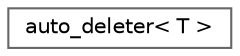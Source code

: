 digraph "类继承关系图"
{
 // INTERACTIVE_SVG=YES
 // LATEX_PDF_SIZE
  bgcolor="transparent";
  edge [fontname=Helvetica,fontsize=10,labelfontname=Helvetica,labelfontsize=10];
  node [fontname=Helvetica,fontsize=10,shape=box,height=0.2,width=0.4];
  rankdir="LR";
  Node0 [id="Node000000",label="auto_deleter\< T \>",height=0.2,width=0.4,color="grey40", fillcolor="white", style="filled",URL="$d6/d78/structauto__deleter.html",tooltip=" "];
}
